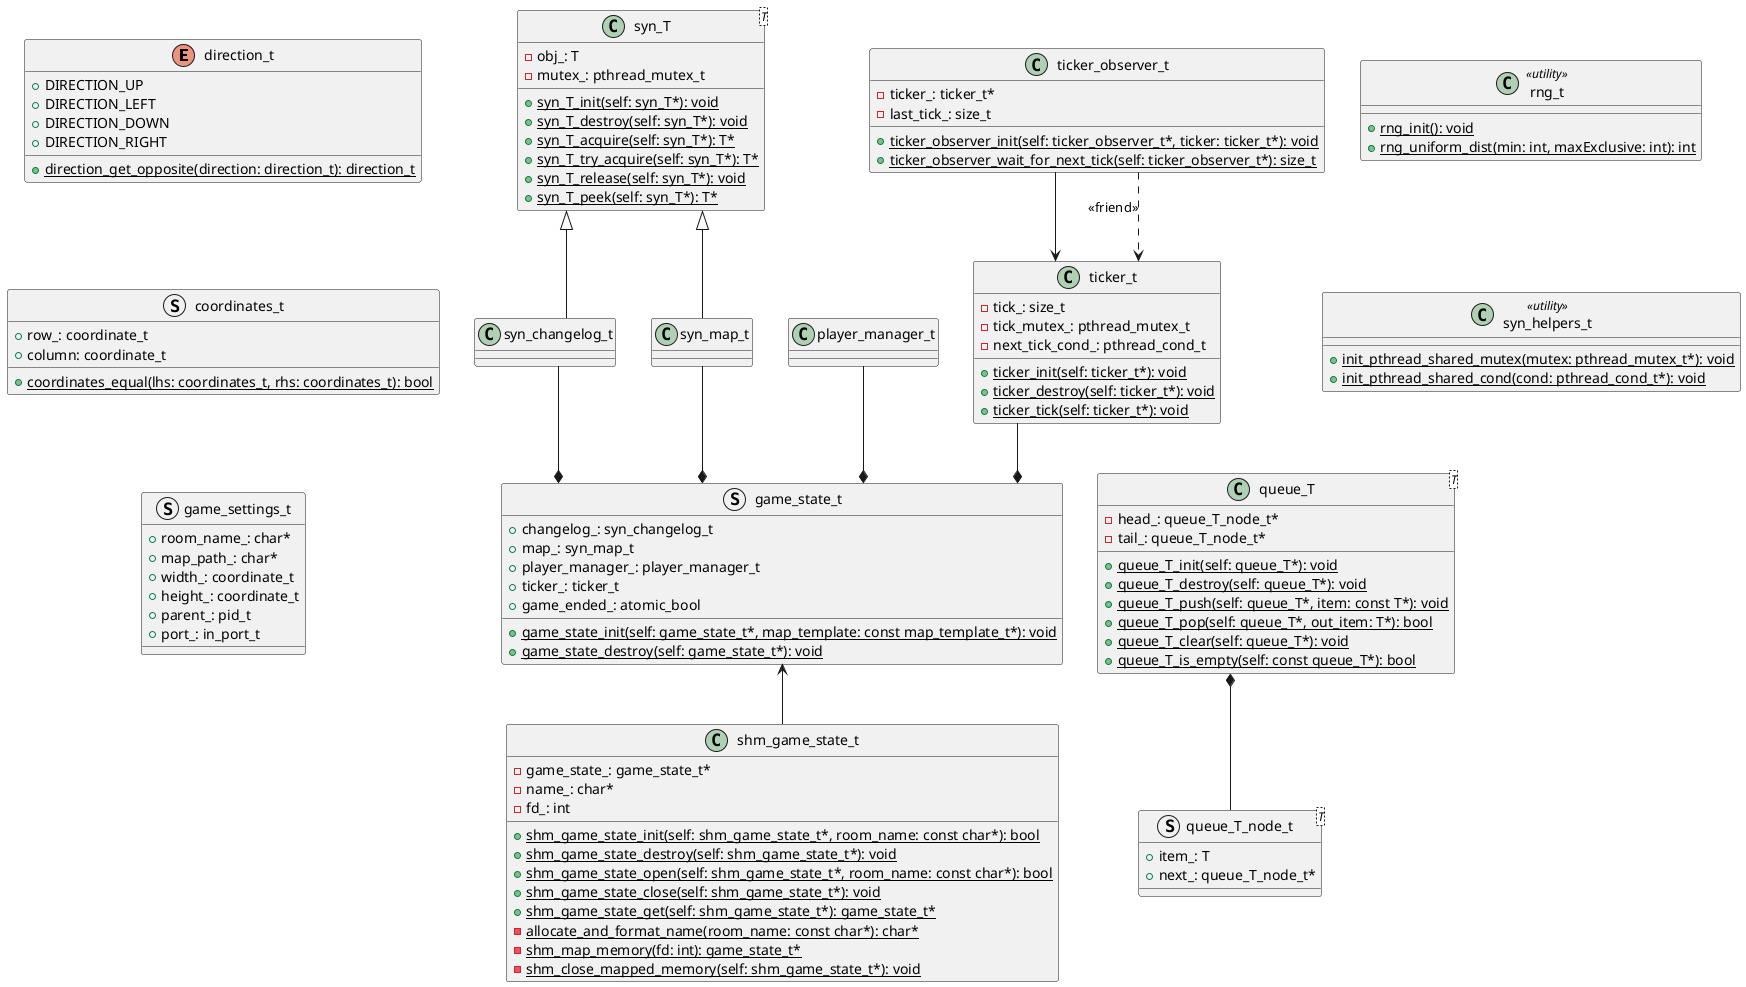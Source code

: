 @startuml

skinparam ranksep 50
skinparam linetype ortho

enum direction_t {
+ DIRECTION_UP
+ DIRECTION_LEFT
+ DIRECTION_DOWN
+ DIRECTION_RIGHT

{static} + direction_get_opposite(direction: direction_t): direction_t
}

class syn_T<T> {
- obj_: T
- mutex_: pthread_mutex_t

{static} + syn_T_init(self: syn_T*): void
{static} + syn_T_destroy(self: syn_T*): void
{static} + syn_T_acquire(self: syn_T*): T*
{static} + syn_T_try_acquire(self: syn_T*): T*
{static} + syn_T_release(self: syn_T*): void
{static} + syn_T_peek(self: syn_T*): T*
}

struct coordinates_t {
+ row_: coordinate_t
+ column: coordinate_t

{static} + coordinates_equal(lhs: coordinates_t, rhs: coordinates_t): bool
}

struct game_settings_t {
+ room_name_: char*
+ map_path_: char*
+ width_: coordinate_t
+ height_: coordinate_t
+ parent_: pid_t
+ port_: in_port_t
}

class syn_changelog_t
syn_T <|-- syn_changelog_t

class syn_map_t
syn_T <|-- syn_map_t

class player_manager_t

struct game_state_t {
+ changelog_: syn_changelog_t
+ map_: syn_map_t
+ player_manager_: player_manager_t
+ ticker_: ticker_t
+ game_ended_: atomic_bool

{static} + game_state_init(self: game_state_t*, map_template: const map_template_t*): void
{static} + game_state_destroy(self: game_state_t*): void
}
syn_changelog_t --* game_state_t
syn_map_t --* game_state_t
player_manager_t --* game_state_t
ticker_t --* game_state_t

class shm_game_state_t {
- game_state_: game_state_t*
- name_: char*
- fd_: int

{static} + shm_game_state_init(self: shm_game_state_t*, room_name: const char*): bool
{static} + shm_game_state_destroy(self: shm_game_state_t*): void
{static} + shm_game_state_open(self: shm_game_state_t*, room_name: const char*): bool
{static} + shm_game_state_close(self: shm_game_state_t*): void
{static} + shm_game_state_get(self: shm_game_state_t*): game_state_t*
{static} - allocate_and_format_name(room_name: const char*): char*
{static} - shm_map_memory(fd: int): game_state_t*
{static} - shm_close_mapped_memory(self: shm_game_state_t*): void
}
game_state_t <-- shm_game_state_t

class rng_t <<utility>> {
{static} + rng_init(): void
{static} + rng_uniform_dist(min: int, maxExclusive: int): int
}

class syn_helpers_t <<utility>> {
{static} + init_pthread_shared_mutex(mutex: pthread_mutex_t*): void
{static} + init_pthread_shared_cond(cond: pthread_cond_t*): void
}

class ticker_t {
- tick_: size_t
- tick_mutex_: pthread_mutex_t
- next_tick_cond_: pthread_cond_t

{static} + ticker_init(self: ticker_t*): void
{static} + ticker_destroy(self: ticker_t*): void
{static} + ticker_tick(self: ticker_t*): void
}

class ticker_observer_t {
- ticker_: ticker_t*
- last_tick_: size_t

{static} + ticker_observer_init(self: ticker_observer_t*, ticker: ticker_t*): void
{static} + ticker_observer_wait_for_next_tick(self: ticker_observer_t*): size_t
}
ticker_observer_t --> ticker_t
ticker_observer_t ..> ticker_t : <<friend>>

struct queue_T_node_t<T> {
+ item_: T
+ next_: queue_T_node_t*
}

class queue_T<T> {
- head_: queue_T_node_t*
- tail_: queue_T_node_t*

{static} + queue_T_init(self: queue_T*): void
{static} + queue_T_destroy(self: queue_T*): void
{static} + queue_T_push(self: queue_T*, item: const T*): void
{static} + queue_T_pop(self: queue_T*, out_item: T*): bool
{static} + queue_T_clear(self: queue_T*): void
{static} + queue_T_is_empty(self: const queue_T*): bool
}
queue_T *-- queue_T_node_t

direction_t -[hidden]- coordinates_t
coordinates_t -[hidden]- game_settings_t
rng_t -[hidden]- syn_helpers_t
game_state_t -[hidden]- queue_T_node_t

@enduml
